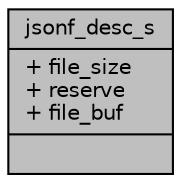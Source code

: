 digraph "jsonf_desc_s"
{
 // INTERACTIVE_SVG=YES
 // LATEX_PDF_SIZE
  bgcolor="transparent";
  edge [fontname="Helvetica",fontsize="10",labelfontname="Helvetica",labelfontsize="10"];
  node [fontname="Helvetica",fontsize="10",shape=record];
  Node1 [label="{jsonf_desc_s\n|+ file_size\l+ reserve\l+ file_buf\l|}",height=0.2,width=0.4,color="black", fillcolor="grey75", style="filled", fontcolor="black",tooltip=" "];
}
